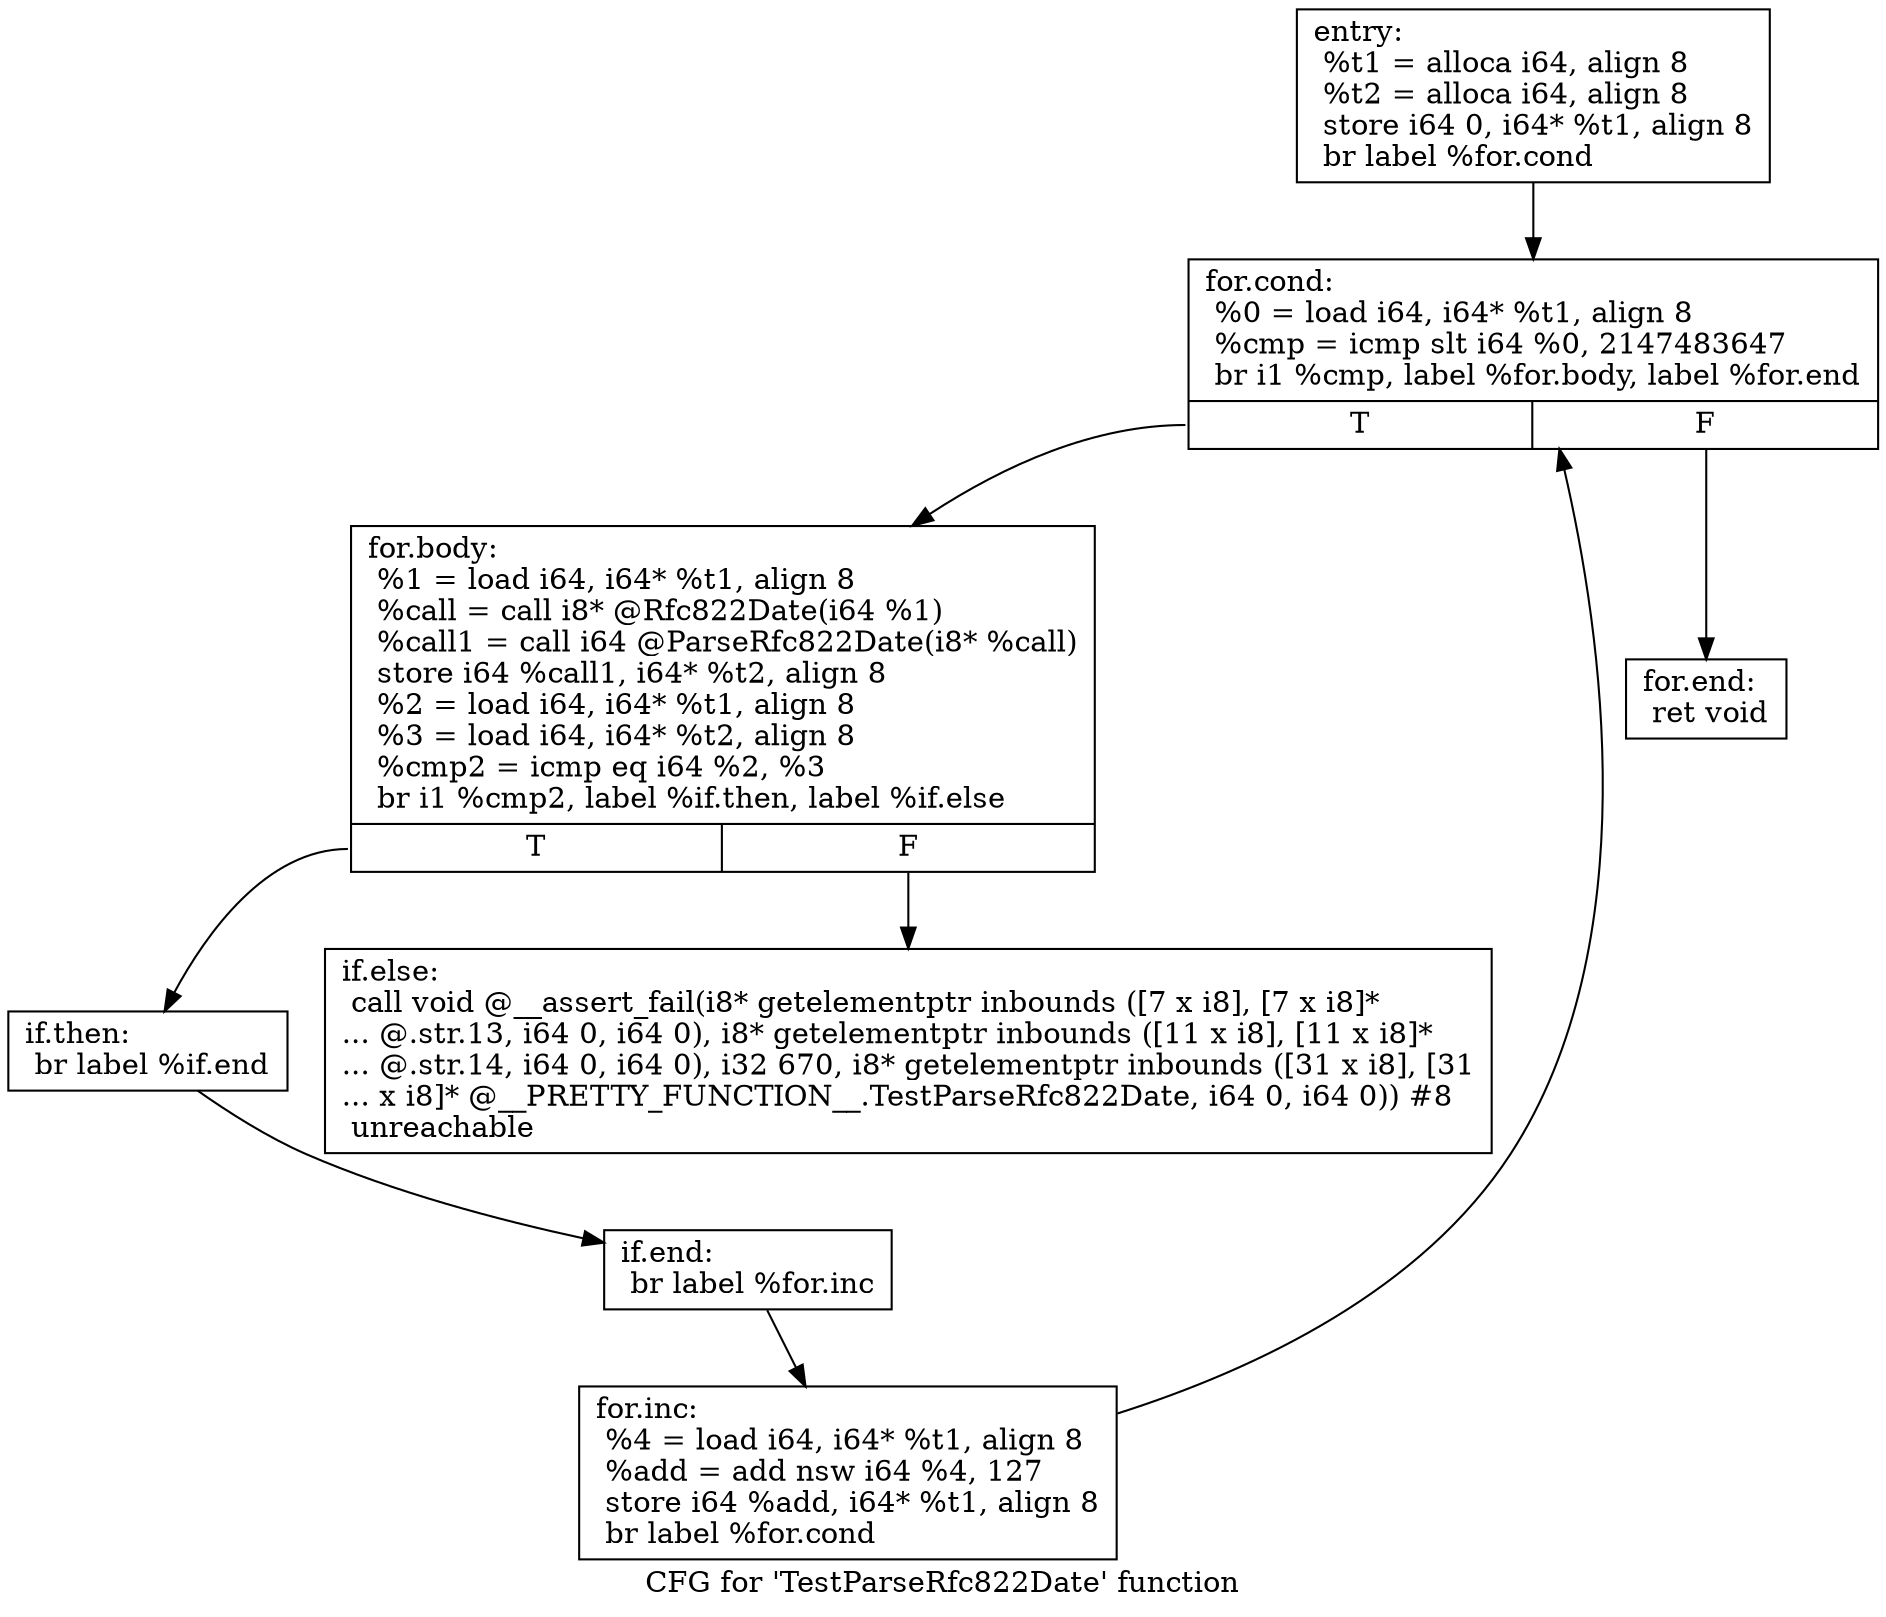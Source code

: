 digraph "CFG for 'TestParseRfc822Date' function" {
	label="CFG for 'TestParseRfc822Date' function";

	Node0xb94aa0 [shape=record,label="{entry:\l  %t1 = alloca i64, align 8\l  %t2 = alloca i64, align 8\l  store i64 0, i64* %t1, align 8\l  br label %for.cond\l}"];
	Node0xb94aa0 -> Node0xb94cf0;
	Node0xb94cf0 [shape=record,label="{for.cond:                                         \l  %0 = load i64, i64* %t1, align 8\l  %cmp = icmp slt i64 %0, 2147483647\l  br i1 %cmp, label %for.body, label %for.end\l|{<s0>T|<s1>F}}"];
	Node0xb94cf0:s0 -> Node0xb94ee0;
	Node0xb94cf0:s1 -> Node0xb94fc0;
	Node0xb94ee0 [shape=record,label="{for.body:                                         \l  %1 = load i64, i64* %t1, align 8\l  %call = call i8* @Rfc822Date(i64 %1)\l  %call1 = call i64 @ParseRfc822Date(i8* %call)\l  store i64 %call1, i64* %t2, align 8\l  %2 = load i64, i64* %t1, align 8\l  %3 = load i64, i64* %t2, align 8\l  %cmp2 = icmp eq i64 %2, %3\l  br i1 %cmp2, label %if.then, label %if.else\l|{<s0>T|<s1>F}}"];
	Node0xb94ee0:s0 -> Node0xb95630;
	Node0xb94ee0:s1 -> Node0xb95700;
	Node0xb95630 [shape=record,label="{if.then:                                          \l  br label %if.end\l}"];
	Node0xb95630 -> Node0xb95860;
	Node0xb95700 [shape=record,label="{if.else:                                          \l  call void @__assert_fail(i8* getelementptr inbounds ([7 x i8], [7 x i8]*\l... @.str.13, i64 0, i64 0), i8* getelementptr inbounds ([11 x i8], [11 x i8]*\l... @.str.14, i64 0, i64 0), i32 670, i8* getelementptr inbounds ([31 x i8], [31\l... x i8]* @__PRETTY_FUNCTION__.TestParseRfc822Date, i64 0, i64 0)) #8\l  unreachable\l}"];
	Node0xb95860 [shape=record,label="{if.end:                                           \l  br label %for.inc\l}"];
	Node0xb95860 -> Node0xb96e60;
	Node0xb96e60 [shape=record,label="{for.inc:                                          \l  %4 = load i64, i64* %t1, align 8\l  %add = add nsw i64 %4, 127\l  store i64 %add, i64* %t1, align 8\l  br label %for.cond\l}"];
	Node0xb96e60 -> Node0xb94cf0;
	Node0xb94fc0 [shape=record,label="{for.end:                                          \l  ret void\l}"];
}
